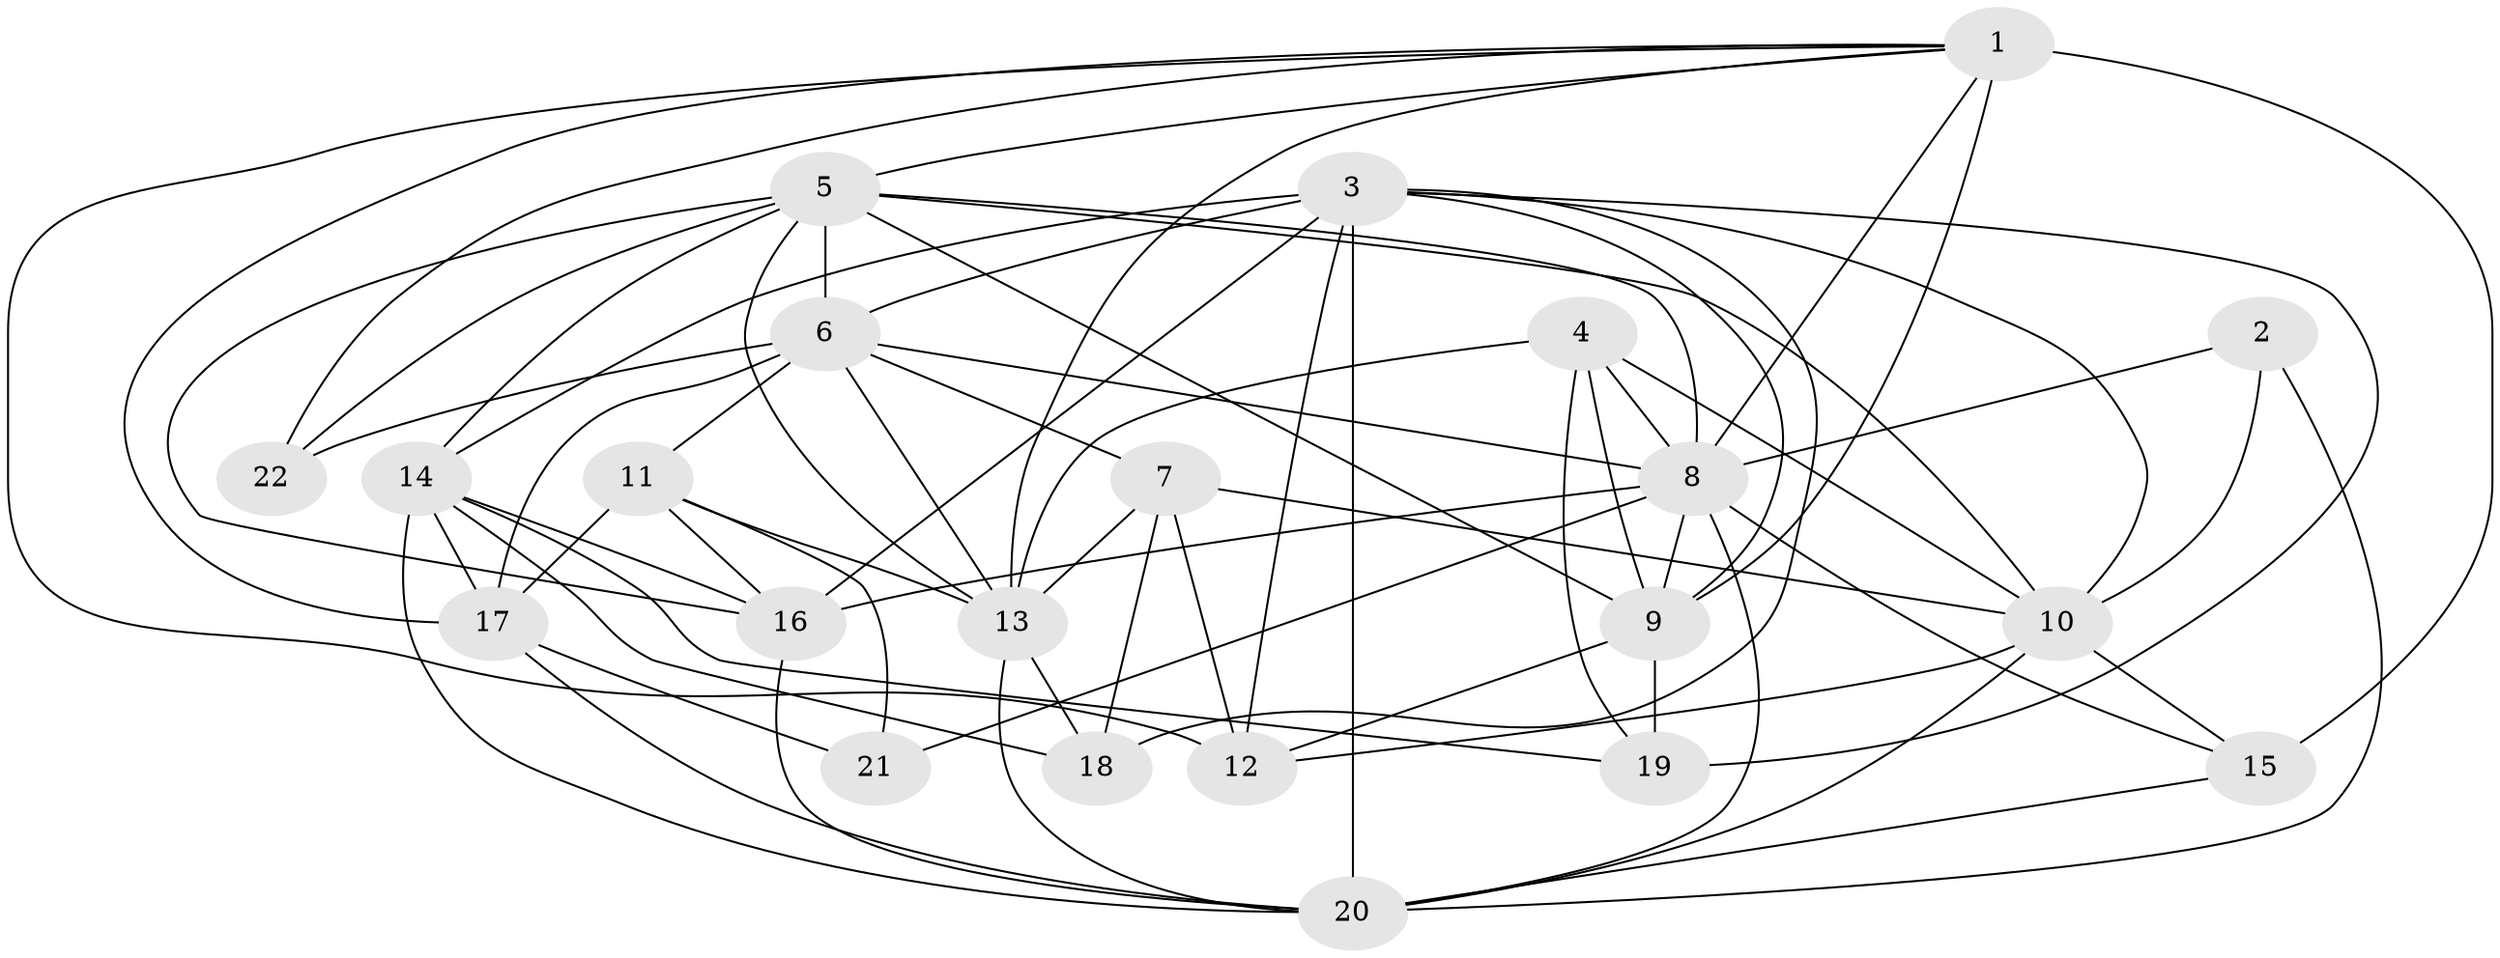 // original degree distribution, {5: 0.1643835616438356, 3: 0.3150684931506849, 4: 0.2876712328767123, 6: 0.0821917808219178, 2: 0.0958904109589041, 7: 0.0410958904109589, 8: 0.0136986301369863}
// Generated by graph-tools (version 1.1) at 2025/37/03/04/25 23:37:03]
// undirected, 22 vertices, 68 edges
graph export_dot {
  node [color=gray90,style=filled];
  1;
  2;
  3;
  4;
  5;
  6;
  7;
  8;
  9;
  10;
  11;
  12;
  13;
  14;
  15;
  16;
  17;
  18;
  19;
  20;
  21;
  22;
  1 -- 5 [weight=1.0];
  1 -- 8 [weight=1.0];
  1 -- 9 [weight=1.0];
  1 -- 12 [weight=1.0];
  1 -- 13 [weight=1.0];
  1 -- 15 [weight=4.0];
  1 -- 17 [weight=1.0];
  1 -- 22 [weight=1.0];
  2 -- 8 [weight=2.0];
  2 -- 10 [weight=1.0];
  2 -- 20 [weight=1.0];
  3 -- 6 [weight=2.0];
  3 -- 9 [weight=1.0];
  3 -- 10 [weight=1.0];
  3 -- 12 [weight=1.0];
  3 -- 14 [weight=1.0];
  3 -- 16 [weight=1.0];
  3 -- 18 [weight=1.0];
  3 -- 19 [weight=3.0];
  3 -- 20 [weight=3.0];
  4 -- 8 [weight=1.0];
  4 -- 9 [weight=1.0];
  4 -- 10 [weight=2.0];
  4 -- 13 [weight=1.0];
  4 -- 19 [weight=1.0];
  5 -- 6 [weight=1.0];
  5 -- 8 [weight=2.0];
  5 -- 9 [weight=1.0];
  5 -- 10 [weight=1.0];
  5 -- 13 [weight=1.0];
  5 -- 14 [weight=2.0];
  5 -- 16 [weight=1.0];
  5 -- 22 [weight=1.0];
  6 -- 7 [weight=1.0];
  6 -- 8 [weight=1.0];
  6 -- 11 [weight=1.0];
  6 -- 13 [weight=1.0];
  6 -- 17 [weight=1.0];
  6 -- 22 [weight=1.0];
  7 -- 10 [weight=2.0];
  7 -- 12 [weight=1.0];
  7 -- 13 [weight=3.0];
  7 -- 18 [weight=1.0];
  8 -- 9 [weight=2.0];
  8 -- 15 [weight=1.0];
  8 -- 16 [weight=2.0];
  8 -- 20 [weight=1.0];
  8 -- 21 [weight=1.0];
  9 -- 12 [weight=1.0];
  9 -- 19 [weight=2.0];
  10 -- 12 [weight=1.0];
  10 -- 15 [weight=1.0];
  10 -- 20 [weight=2.0];
  11 -- 13 [weight=1.0];
  11 -- 16 [weight=1.0];
  11 -- 17 [weight=1.0];
  11 -- 21 [weight=1.0];
  13 -- 18 [weight=1.0];
  13 -- 20 [weight=1.0];
  14 -- 16 [weight=1.0];
  14 -- 17 [weight=2.0];
  14 -- 18 [weight=1.0];
  14 -- 19 [weight=1.0];
  14 -- 20 [weight=1.0];
  15 -- 20 [weight=2.0];
  16 -- 20 [weight=1.0];
  17 -- 20 [weight=2.0];
  17 -- 21 [weight=1.0];
}
